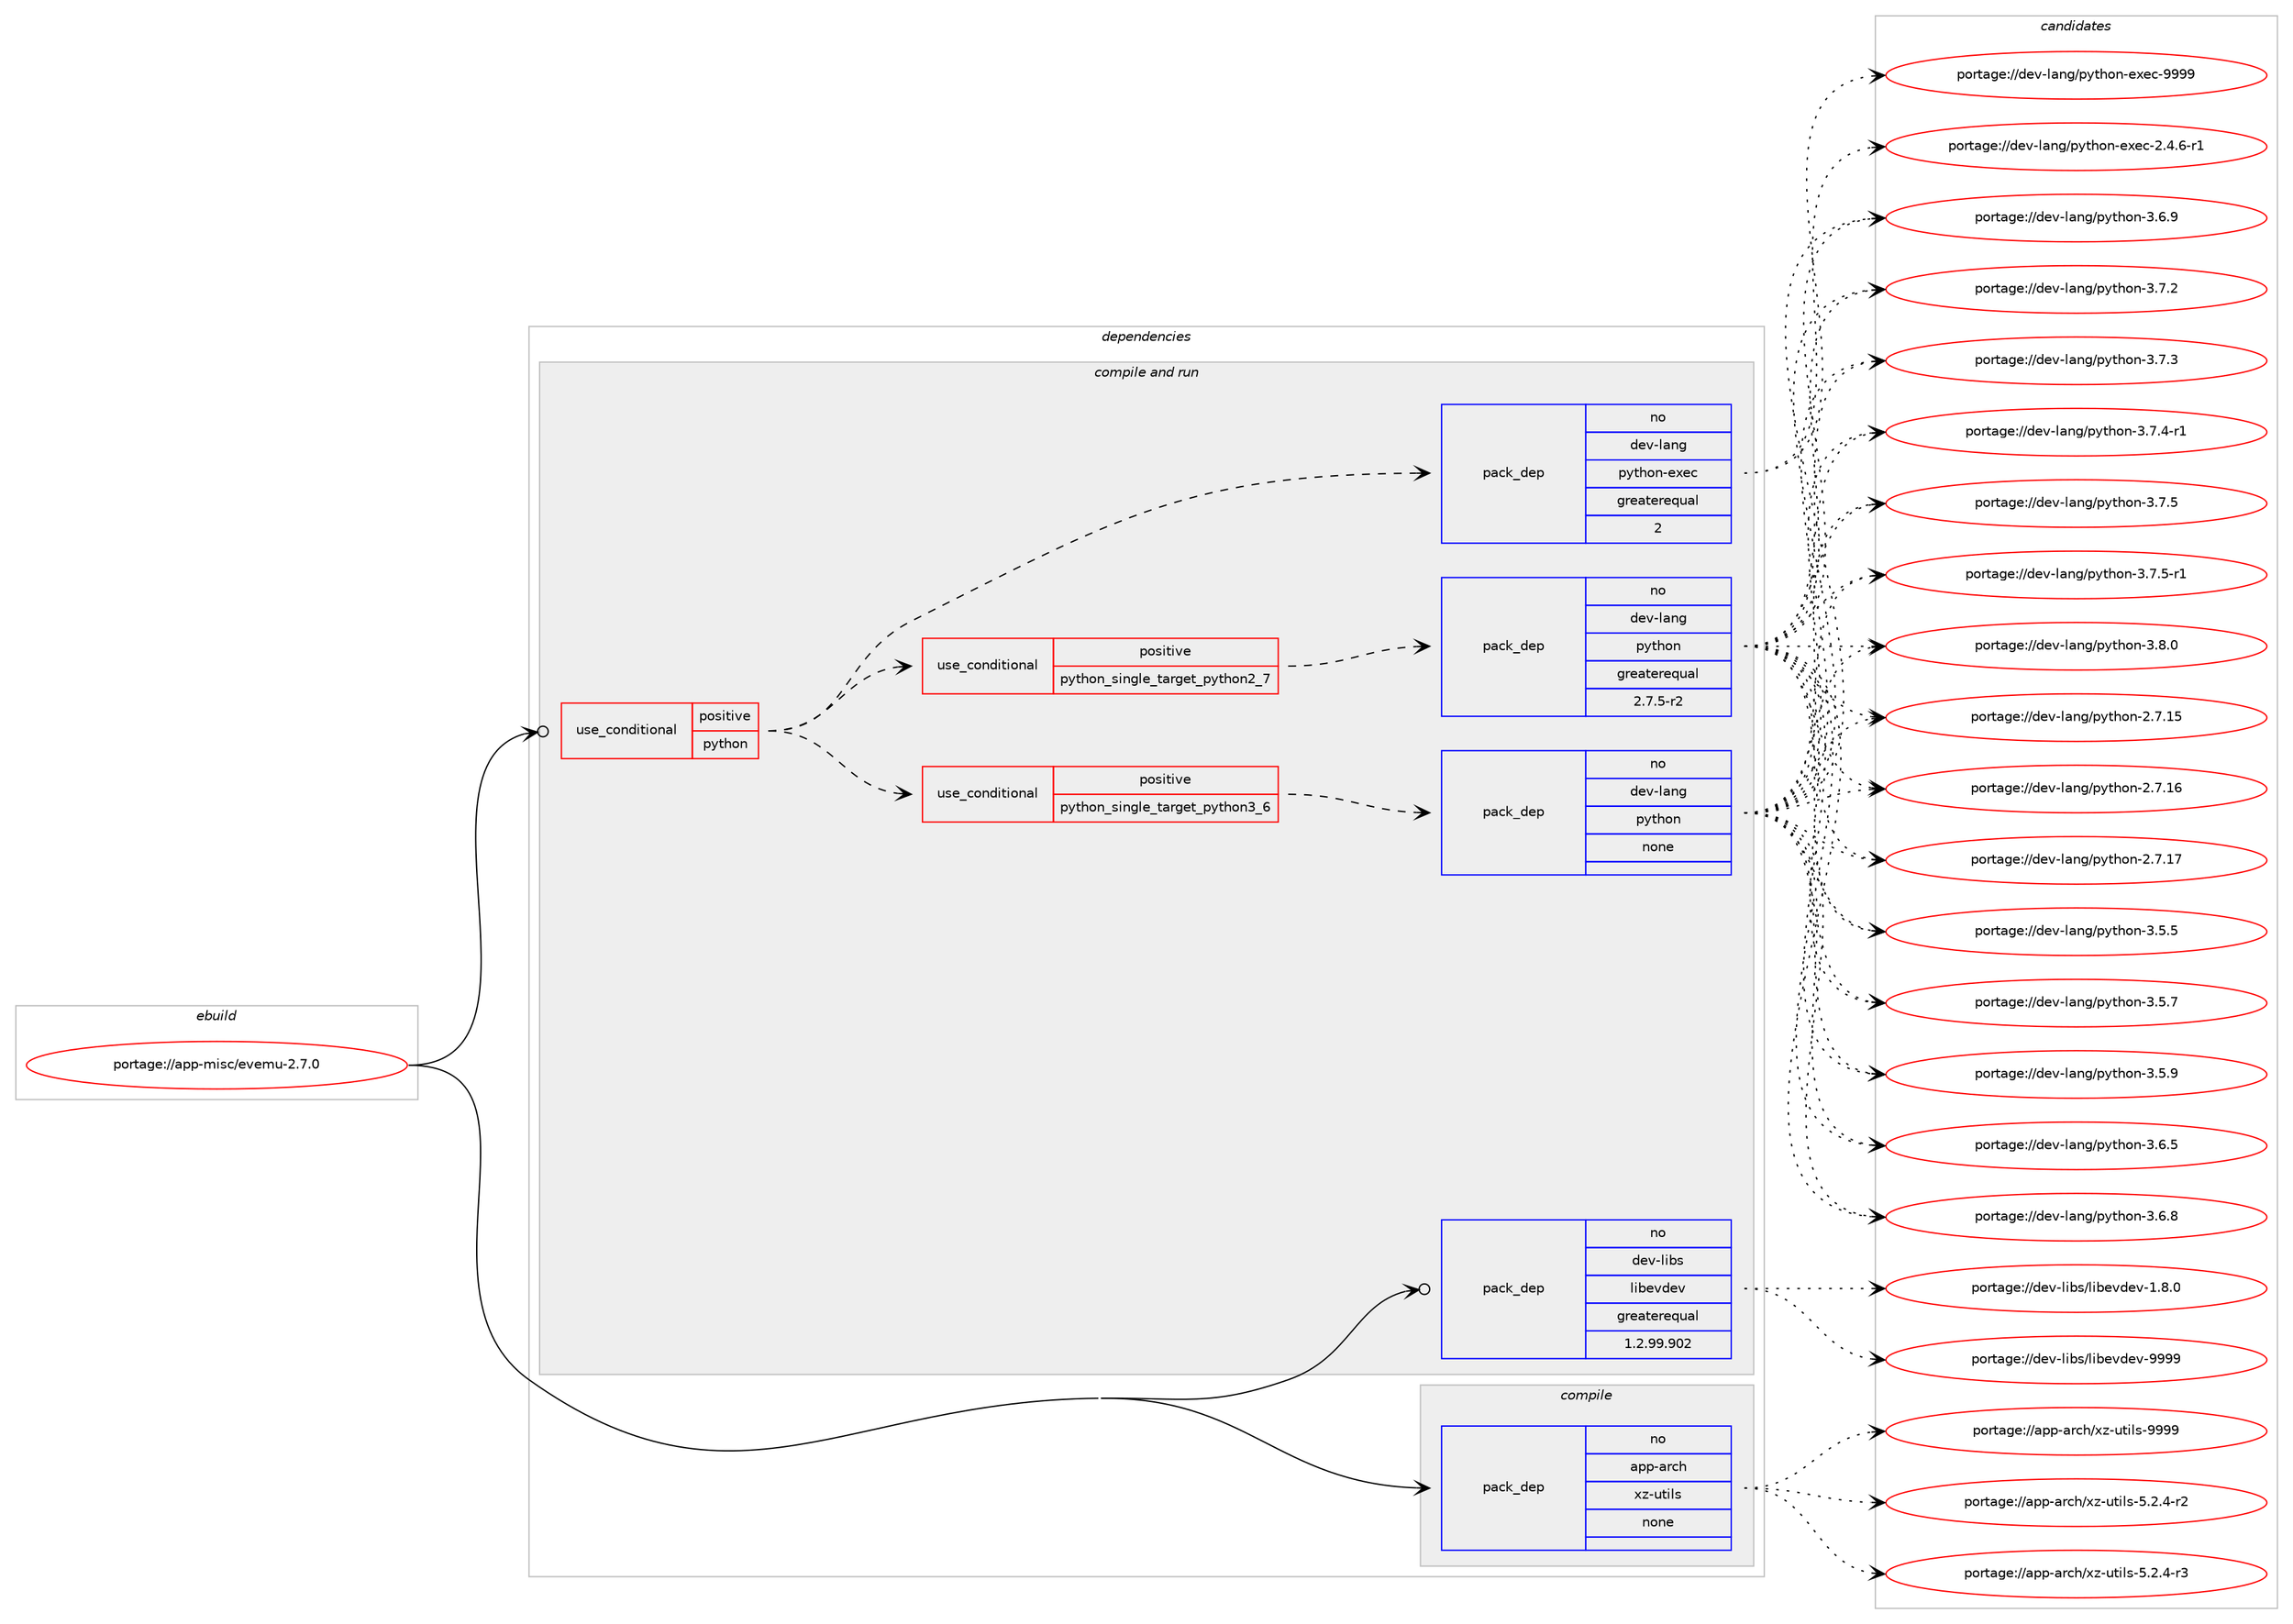 digraph prolog {

# *************
# Graph options
# *************

newrank=true;
concentrate=true;
compound=true;
graph [rankdir=LR,fontname=Helvetica,fontsize=10,ranksep=1.5];#, ranksep=2.5, nodesep=0.2];
edge  [arrowhead=vee];
node  [fontname=Helvetica,fontsize=10];

# **********
# The ebuild
# **********

subgraph cluster_leftcol {
color=gray;
rank=same;
label=<<i>ebuild</i>>;
id [label="portage://app-misc/evemu-2.7.0", color=red, width=4, href="../app-misc/evemu-2.7.0.svg"];
}

# ****************
# The dependencies
# ****************

subgraph cluster_midcol {
color=gray;
label=<<i>dependencies</i>>;
subgraph cluster_compile {
fillcolor="#eeeeee";
style=filled;
label=<<i>compile</i>>;
subgraph pack24801 {
dependency33838 [label=<<TABLE BORDER="0" CELLBORDER="1" CELLSPACING="0" CELLPADDING="4" WIDTH="220"><TR><TD ROWSPAN="6" CELLPADDING="30">pack_dep</TD></TR><TR><TD WIDTH="110">no</TD></TR><TR><TD>app-arch</TD></TR><TR><TD>xz-utils</TD></TR><TR><TD>none</TD></TR><TR><TD></TD></TR></TABLE>>, shape=none, color=blue];
}
id:e -> dependency33838:w [weight=20,style="solid",arrowhead="vee"];
}
subgraph cluster_compileandrun {
fillcolor="#eeeeee";
style=filled;
label=<<i>compile and run</i>>;
subgraph cond8490 {
dependency33839 [label=<<TABLE BORDER="0" CELLBORDER="1" CELLSPACING="0" CELLPADDING="4"><TR><TD ROWSPAN="3" CELLPADDING="10">use_conditional</TD></TR><TR><TD>positive</TD></TR><TR><TD>python</TD></TR></TABLE>>, shape=none, color=red];
subgraph cond8491 {
dependency33840 [label=<<TABLE BORDER="0" CELLBORDER="1" CELLSPACING="0" CELLPADDING="4"><TR><TD ROWSPAN="3" CELLPADDING="10">use_conditional</TD></TR><TR><TD>positive</TD></TR><TR><TD>python_single_target_python2_7</TD></TR></TABLE>>, shape=none, color=red];
subgraph pack24802 {
dependency33841 [label=<<TABLE BORDER="0" CELLBORDER="1" CELLSPACING="0" CELLPADDING="4" WIDTH="220"><TR><TD ROWSPAN="6" CELLPADDING="30">pack_dep</TD></TR><TR><TD WIDTH="110">no</TD></TR><TR><TD>dev-lang</TD></TR><TR><TD>python</TD></TR><TR><TD>greaterequal</TD></TR><TR><TD>2.7.5-r2</TD></TR></TABLE>>, shape=none, color=blue];
}
dependency33840:e -> dependency33841:w [weight=20,style="dashed",arrowhead="vee"];
}
dependency33839:e -> dependency33840:w [weight=20,style="dashed",arrowhead="vee"];
subgraph cond8492 {
dependency33842 [label=<<TABLE BORDER="0" CELLBORDER="1" CELLSPACING="0" CELLPADDING="4"><TR><TD ROWSPAN="3" CELLPADDING="10">use_conditional</TD></TR><TR><TD>positive</TD></TR><TR><TD>python_single_target_python3_6</TD></TR></TABLE>>, shape=none, color=red];
subgraph pack24803 {
dependency33843 [label=<<TABLE BORDER="0" CELLBORDER="1" CELLSPACING="0" CELLPADDING="4" WIDTH="220"><TR><TD ROWSPAN="6" CELLPADDING="30">pack_dep</TD></TR><TR><TD WIDTH="110">no</TD></TR><TR><TD>dev-lang</TD></TR><TR><TD>python</TD></TR><TR><TD>none</TD></TR><TR><TD></TD></TR></TABLE>>, shape=none, color=blue];
}
dependency33842:e -> dependency33843:w [weight=20,style="dashed",arrowhead="vee"];
}
dependency33839:e -> dependency33842:w [weight=20,style="dashed",arrowhead="vee"];
subgraph pack24804 {
dependency33844 [label=<<TABLE BORDER="0" CELLBORDER="1" CELLSPACING="0" CELLPADDING="4" WIDTH="220"><TR><TD ROWSPAN="6" CELLPADDING="30">pack_dep</TD></TR><TR><TD WIDTH="110">no</TD></TR><TR><TD>dev-lang</TD></TR><TR><TD>python-exec</TD></TR><TR><TD>greaterequal</TD></TR><TR><TD>2</TD></TR></TABLE>>, shape=none, color=blue];
}
dependency33839:e -> dependency33844:w [weight=20,style="dashed",arrowhead="vee"];
}
id:e -> dependency33839:w [weight=20,style="solid",arrowhead="odotvee"];
subgraph pack24805 {
dependency33845 [label=<<TABLE BORDER="0" CELLBORDER="1" CELLSPACING="0" CELLPADDING="4" WIDTH="220"><TR><TD ROWSPAN="6" CELLPADDING="30">pack_dep</TD></TR><TR><TD WIDTH="110">no</TD></TR><TR><TD>dev-libs</TD></TR><TR><TD>libevdev</TD></TR><TR><TD>greaterequal</TD></TR><TR><TD>1.2.99.902</TD></TR></TABLE>>, shape=none, color=blue];
}
id:e -> dependency33845:w [weight=20,style="solid",arrowhead="odotvee"];
}
subgraph cluster_run {
fillcolor="#eeeeee";
style=filled;
label=<<i>run</i>>;
}
}

# **************
# The candidates
# **************

subgraph cluster_choices {
rank=same;
color=gray;
label=<<i>candidates</i>>;

subgraph choice24801 {
color=black;
nodesep=1;
choiceportage9711211245971149910447120122451171161051081154553465046524511450 [label="portage://app-arch/xz-utils-5.2.4-r2", color=red, width=4,href="../app-arch/xz-utils-5.2.4-r2.svg"];
choiceportage9711211245971149910447120122451171161051081154553465046524511451 [label="portage://app-arch/xz-utils-5.2.4-r3", color=red, width=4,href="../app-arch/xz-utils-5.2.4-r3.svg"];
choiceportage9711211245971149910447120122451171161051081154557575757 [label="portage://app-arch/xz-utils-9999", color=red, width=4,href="../app-arch/xz-utils-9999.svg"];
dependency33838:e -> choiceportage9711211245971149910447120122451171161051081154553465046524511450:w [style=dotted,weight="100"];
dependency33838:e -> choiceportage9711211245971149910447120122451171161051081154553465046524511451:w [style=dotted,weight="100"];
dependency33838:e -> choiceportage9711211245971149910447120122451171161051081154557575757:w [style=dotted,weight="100"];
}
subgraph choice24802 {
color=black;
nodesep=1;
choiceportage10010111845108971101034711212111610411111045504655464953 [label="portage://dev-lang/python-2.7.15", color=red, width=4,href="../dev-lang/python-2.7.15.svg"];
choiceportage10010111845108971101034711212111610411111045504655464954 [label="portage://dev-lang/python-2.7.16", color=red, width=4,href="../dev-lang/python-2.7.16.svg"];
choiceportage10010111845108971101034711212111610411111045504655464955 [label="portage://dev-lang/python-2.7.17", color=red, width=4,href="../dev-lang/python-2.7.17.svg"];
choiceportage100101118451089711010347112121116104111110455146534653 [label="portage://dev-lang/python-3.5.5", color=red, width=4,href="../dev-lang/python-3.5.5.svg"];
choiceportage100101118451089711010347112121116104111110455146534655 [label="portage://dev-lang/python-3.5.7", color=red, width=4,href="../dev-lang/python-3.5.7.svg"];
choiceportage100101118451089711010347112121116104111110455146534657 [label="portage://dev-lang/python-3.5.9", color=red, width=4,href="../dev-lang/python-3.5.9.svg"];
choiceportage100101118451089711010347112121116104111110455146544653 [label="portage://dev-lang/python-3.6.5", color=red, width=4,href="../dev-lang/python-3.6.5.svg"];
choiceportage100101118451089711010347112121116104111110455146544656 [label="portage://dev-lang/python-3.6.8", color=red, width=4,href="../dev-lang/python-3.6.8.svg"];
choiceportage100101118451089711010347112121116104111110455146544657 [label="portage://dev-lang/python-3.6.9", color=red, width=4,href="../dev-lang/python-3.6.9.svg"];
choiceportage100101118451089711010347112121116104111110455146554650 [label="portage://dev-lang/python-3.7.2", color=red, width=4,href="../dev-lang/python-3.7.2.svg"];
choiceportage100101118451089711010347112121116104111110455146554651 [label="portage://dev-lang/python-3.7.3", color=red, width=4,href="../dev-lang/python-3.7.3.svg"];
choiceportage1001011184510897110103471121211161041111104551465546524511449 [label="portage://dev-lang/python-3.7.4-r1", color=red, width=4,href="../dev-lang/python-3.7.4-r1.svg"];
choiceportage100101118451089711010347112121116104111110455146554653 [label="portage://dev-lang/python-3.7.5", color=red, width=4,href="../dev-lang/python-3.7.5.svg"];
choiceportage1001011184510897110103471121211161041111104551465546534511449 [label="portage://dev-lang/python-3.7.5-r1", color=red, width=4,href="../dev-lang/python-3.7.5-r1.svg"];
choiceportage100101118451089711010347112121116104111110455146564648 [label="portage://dev-lang/python-3.8.0", color=red, width=4,href="../dev-lang/python-3.8.0.svg"];
dependency33841:e -> choiceportage10010111845108971101034711212111610411111045504655464953:w [style=dotted,weight="100"];
dependency33841:e -> choiceportage10010111845108971101034711212111610411111045504655464954:w [style=dotted,weight="100"];
dependency33841:e -> choiceportage10010111845108971101034711212111610411111045504655464955:w [style=dotted,weight="100"];
dependency33841:e -> choiceportage100101118451089711010347112121116104111110455146534653:w [style=dotted,weight="100"];
dependency33841:e -> choiceportage100101118451089711010347112121116104111110455146534655:w [style=dotted,weight="100"];
dependency33841:e -> choiceportage100101118451089711010347112121116104111110455146534657:w [style=dotted,weight="100"];
dependency33841:e -> choiceportage100101118451089711010347112121116104111110455146544653:w [style=dotted,weight="100"];
dependency33841:e -> choiceportage100101118451089711010347112121116104111110455146544656:w [style=dotted,weight="100"];
dependency33841:e -> choiceportage100101118451089711010347112121116104111110455146544657:w [style=dotted,weight="100"];
dependency33841:e -> choiceportage100101118451089711010347112121116104111110455146554650:w [style=dotted,weight="100"];
dependency33841:e -> choiceportage100101118451089711010347112121116104111110455146554651:w [style=dotted,weight="100"];
dependency33841:e -> choiceportage1001011184510897110103471121211161041111104551465546524511449:w [style=dotted,weight="100"];
dependency33841:e -> choiceportage100101118451089711010347112121116104111110455146554653:w [style=dotted,weight="100"];
dependency33841:e -> choiceportage1001011184510897110103471121211161041111104551465546534511449:w [style=dotted,weight="100"];
dependency33841:e -> choiceportage100101118451089711010347112121116104111110455146564648:w [style=dotted,weight="100"];
}
subgraph choice24803 {
color=black;
nodesep=1;
choiceportage10010111845108971101034711212111610411111045504655464953 [label="portage://dev-lang/python-2.7.15", color=red, width=4,href="../dev-lang/python-2.7.15.svg"];
choiceportage10010111845108971101034711212111610411111045504655464954 [label="portage://dev-lang/python-2.7.16", color=red, width=4,href="../dev-lang/python-2.7.16.svg"];
choiceportage10010111845108971101034711212111610411111045504655464955 [label="portage://dev-lang/python-2.7.17", color=red, width=4,href="../dev-lang/python-2.7.17.svg"];
choiceportage100101118451089711010347112121116104111110455146534653 [label="portage://dev-lang/python-3.5.5", color=red, width=4,href="../dev-lang/python-3.5.5.svg"];
choiceportage100101118451089711010347112121116104111110455146534655 [label="portage://dev-lang/python-3.5.7", color=red, width=4,href="../dev-lang/python-3.5.7.svg"];
choiceportage100101118451089711010347112121116104111110455146534657 [label="portage://dev-lang/python-3.5.9", color=red, width=4,href="../dev-lang/python-3.5.9.svg"];
choiceportage100101118451089711010347112121116104111110455146544653 [label="portage://dev-lang/python-3.6.5", color=red, width=4,href="../dev-lang/python-3.6.5.svg"];
choiceportage100101118451089711010347112121116104111110455146544656 [label="portage://dev-lang/python-3.6.8", color=red, width=4,href="../dev-lang/python-3.6.8.svg"];
choiceportage100101118451089711010347112121116104111110455146544657 [label="portage://dev-lang/python-3.6.9", color=red, width=4,href="../dev-lang/python-3.6.9.svg"];
choiceportage100101118451089711010347112121116104111110455146554650 [label="portage://dev-lang/python-3.7.2", color=red, width=4,href="../dev-lang/python-3.7.2.svg"];
choiceportage100101118451089711010347112121116104111110455146554651 [label="portage://dev-lang/python-3.7.3", color=red, width=4,href="../dev-lang/python-3.7.3.svg"];
choiceportage1001011184510897110103471121211161041111104551465546524511449 [label="portage://dev-lang/python-3.7.4-r1", color=red, width=4,href="../dev-lang/python-3.7.4-r1.svg"];
choiceportage100101118451089711010347112121116104111110455146554653 [label="portage://dev-lang/python-3.7.5", color=red, width=4,href="../dev-lang/python-3.7.5.svg"];
choiceportage1001011184510897110103471121211161041111104551465546534511449 [label="portage://dev-lang/python-3.7.5-r1", color=red, width=4,href="../dev-lang/python-3.7.5-r1.svg"];
choiceportage100101118451089711010347112121116104111110455146564648 [label="portage://dev-lang/python-3.8.0", color=red, width=4,href="../dev-lang/python-3.8.0.svg"];
dependency33843:e -> choiceportage10010111845108971101034711212111610411111045504655464953:w [style=dotted,weight="100"];
dependency33843:e -> choiceportage10010111845108971101034711212111610411111045504655464954:w [style=dotted,weight="100"];
dependency33843:e -> choiceportage10010111845108971101034711212111610411111045504655464955:w [style=dotted,weight="100"];
dependency33843:e -> choiceportage100101118451089711010347112121116104111110455146534653:w [style=dotted,weight="100"];
dependency33843:e -> choiceportage100101118451089711010347112121116104111110455146534655:w [style=dotted,weight="100"];
dependency33843:e -> choiceportage100101118451089711010347112121116104111110455146534657:w [style=dotted,weight="100"];
dependency33843:e -> choiceportage100101118451089711010347112121116104111110455146544653:w [style=dotted,weight="100"];
dependency33843:e -> choiceportage100101118451089711010347112121116104111110455146544656:w [style=dotted,weight="100"];
dependency33843:e -> choiceportage100101118451089711010347112121116104111110455146544657:w [style=dotted,weight="100"];
dependency33843:e -> choiceportage100101118451089711010347112121116104111110455146554650:w [style=dotted,weight="100"];
dependency33843:e -> choiceportage100101118451089711010347112121116104111110455146554651:w [style=dotted,weight="100"];
dependency33843:e -> choiceportage1001011184510897110103471121211161041111104551465546524511449:w [style=dotted,weight="100"];
dependency33843:e -> choiceportage100101118451089711010347112121116104111110455146554653:w [style=dotted,weight="100"];
dependency33843:e -> choiceportage1001011184510897110103471121211161041111104551465546534511449:w [style=dotted,weight="100"];
dependency33843:e -> choiceportage100101118451089711010347112121116104111110455146564648:w [style=dotted,weight="100"];
}
subgraph choice24804 {
color=black;
nodesep=1;
choiceportage10010111845108971101034711212111610411111045101120101994550465246544511449 [label="portage://dev-lang/python-exec-2.4.6-r1", color=red, width=4,href="../dev-lang/python-exec-2.4.6-r1.svg"];
choiceportage10010111845108971101034711212111610411111045101120101994557575757 [label="portage://dev-lang/python-exec-9999", color=red, width=4,href="../dev-lang/python-exec-9999.svg"];
dependency33844:e -> choiceportage10010111845108971101034711212111610411111045101120101994550465246544511449:w [style=dotted,weight="100"];
dependency33844:e -> choiceportage10010111845108971101034711212111610411111045101120101994557575757:w [style=dotted,weight="100"];
}
subgraph choice24805 {
color=black;
nodesep=1;
choiceportage10010111845108105981154710810598101118100101118454946564648 [label="portage://dev-libs/libevdev-1.8.0", color=red, width=4,href="../dev-libs/libevdev-1.8.0.svg"];
choiceportage100101118451081059811547108105981011181001011184557575757 [label="portage://dev-libs/libevdev-9999", color=red, width=4,href="../dev-libs/libevdev-9999.svg"];
dependency33845:e -> choiceportage10010111845108105981154710810598101118100101118454946564648:w [style=dotted,weight="100"];
dependency33845:e -> choiceportage100101118451081059811547108105981011181001011184557575757:w [style=dotted,weight="100"];
}
}

}
